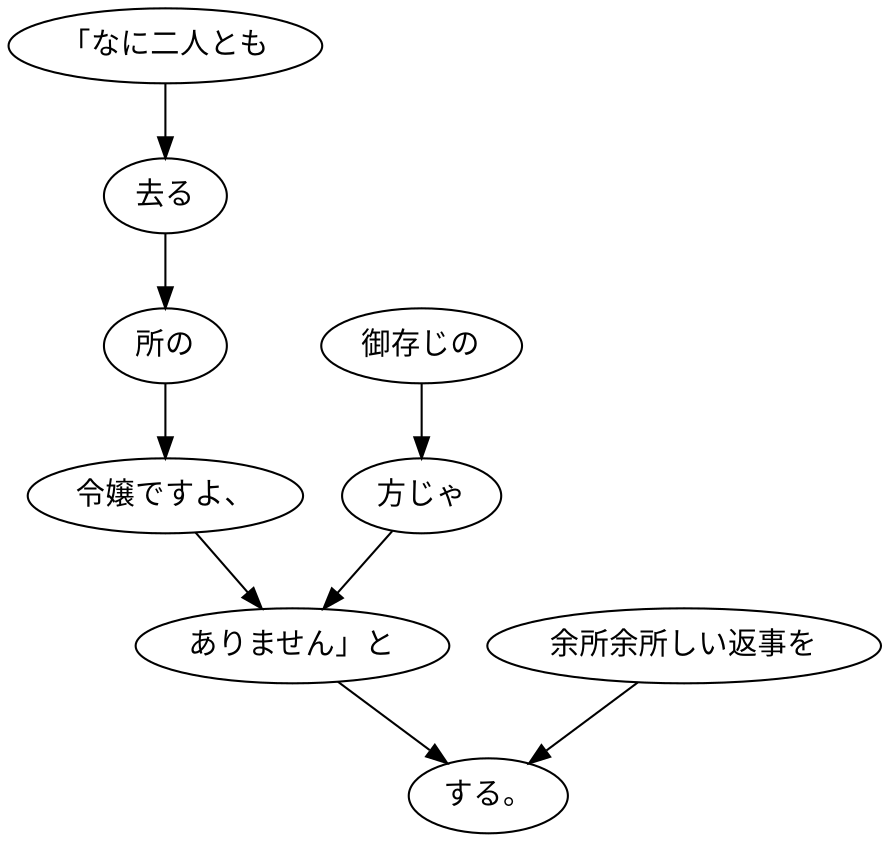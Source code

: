 digraph graph423 {
	node0 [label="「なに二人とも"];
	node1 [label="去る"];
	node2 [label="所の"];
	node3 [label="令嬢ですよ、"];
	node4 [label="御存じの"];
	node5 [label="方じゃ"];
	node6 [label="ありません」と"];
	node7 [label="余所余所しい返事を"];
	node8 [label="する。"];
	node0 -> node1;
	node1 -> node2;
	node2 -> node3;
	node3 -> node6;
	node4 -> node5;
	node5 -> node6;
	node6 -> node8;
	node7 -> node8;
}
